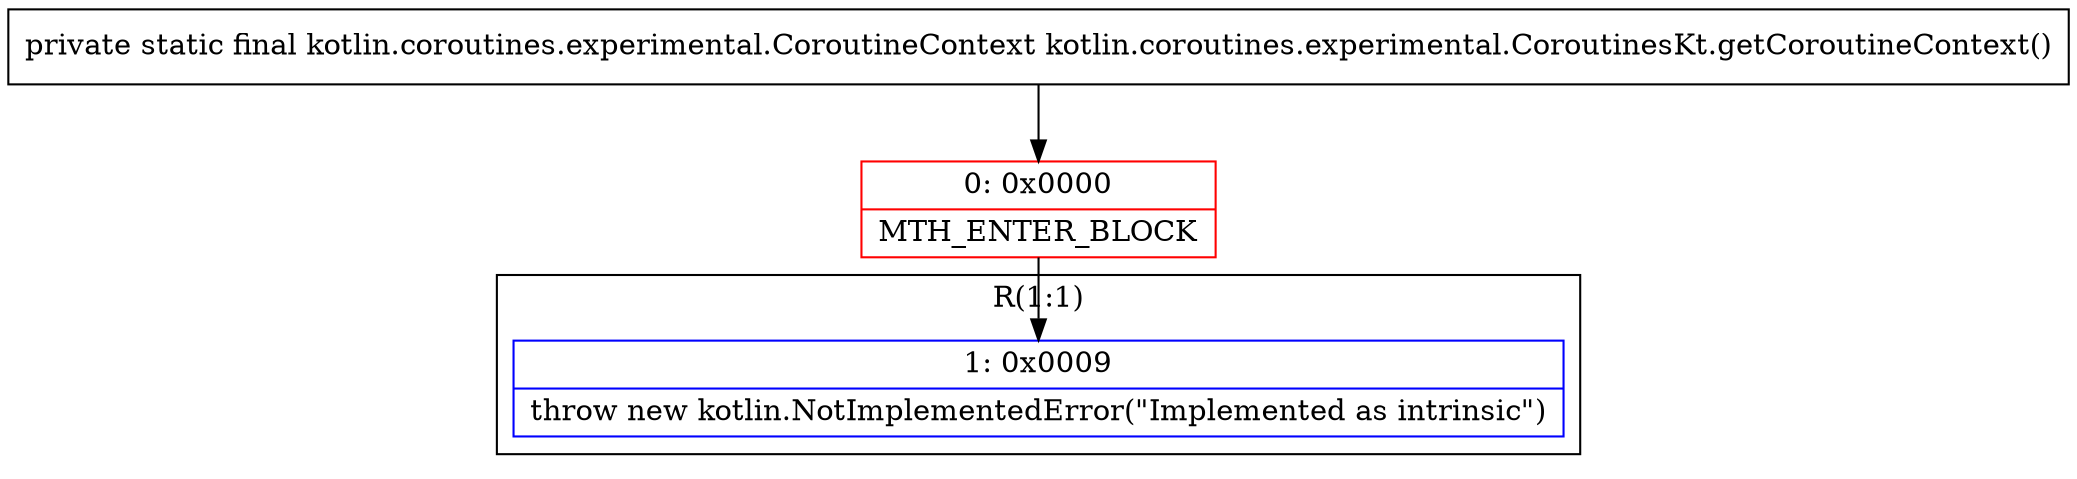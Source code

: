 digraph "CFG forkotlin.coroutines.experimental.CoroutinesKt.getCoroutineContext()Lkotlin\/coroutines\/experimental\/CoroutineContext;" {
subgraph cluster_Region_1684343954 {
label = "R(1:1)";
node [shape=record,color=blue];
Node_1 [shape=record,label="{1\:\ 0x0009|throw new kotlin.NotImplementedError(\"Implemented as intrinsic\")\l}"];
}
Node_0 [shape=record,color=red,label="{0\:\ 0x0000|MTH_ENTER_BLOCK\l}"];
MethodNode[shape=record,label="{private static final kotlin.coroutines.experimental.CoroutineContext kotlin.coroutines.experimental.CoroutinesKt.getCoroutineContext() }"];
MethodNode -> Node_0;
Node_0 -> Node_1;
}

